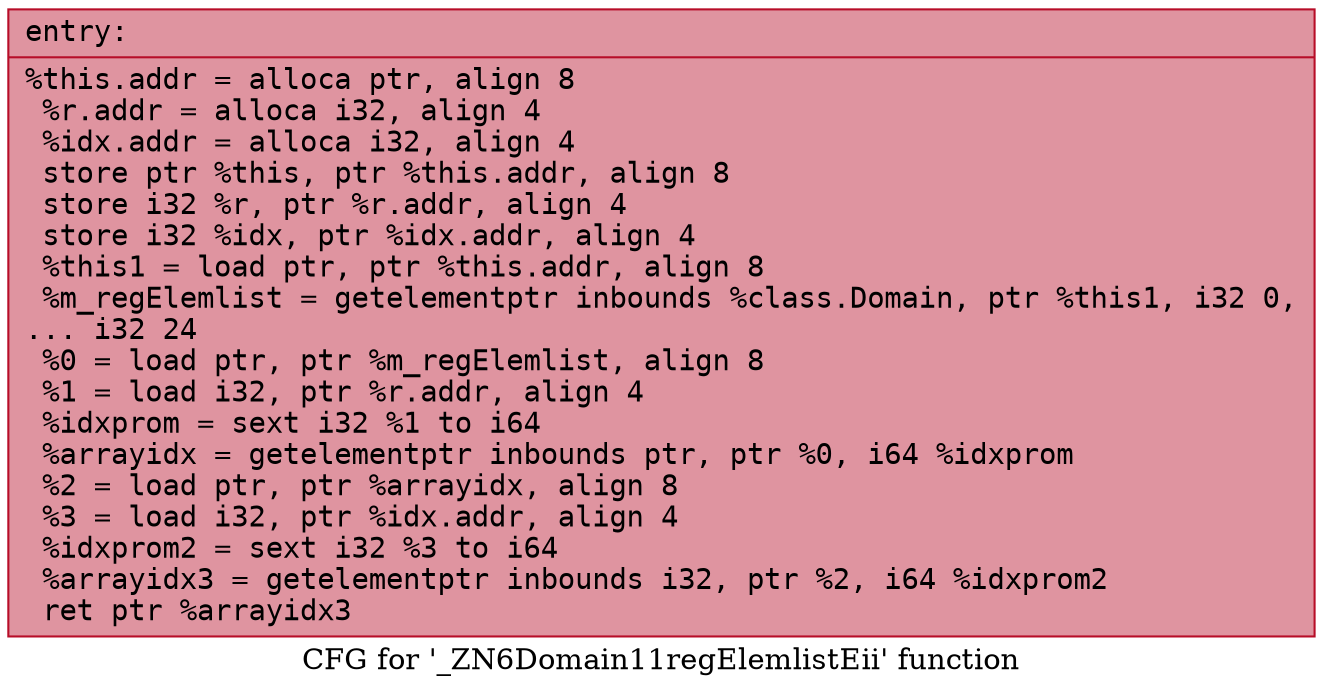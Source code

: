 digraph "CFG for '_ZN6Domain11regElemlistEii' function" {
	label="CFG for '_ZN6Domain11regElemlistEii' function";

	Node0x555f5b0d4020 [shape=record,color="#b70d28ff", style=filled, fillcolor="#b70d2870" fontname="Courier",label="{entry:\l|  %this.addr = alloca ptr, align 8\l  %r.addr = alloca i32, align 4\l  %idx.addr = alloca i32, align 4\l  store ptr %this, ptr %this.addr, align 8\l  store i32 %r, ptr %r.addr, align 4\l  store i32 %idx, ptr %idx.addr, align 4\l  %this1 = load ptr, ptr %this.addr, align 8\l  %m_regElemlist = getelementptr inbounds %class.Domain, ptr %this1, i32 0,\l... i32 24\l  %0 = load ptr, ptr %m_regElemlist, align 8\l  %1 = load i32, ptr %r.addr, align 4\l  %idxprom = sext i32 %1 to i64\l  %arrayidx = getelementptr inbounds ptr, ptr %0, i64 %idxprom\l  %2 = load ptr, ptr %arrayidx, align 8\l  %3 = load i32, ptr %idx.addr, align 4\l  %idxprom2 = sext i32 %3 to i64\l  %arrayidx3 = getelementptr inbounds i32, ptr %2, i64 %idxprom2\l  ret ptr %arrayidx3\l}"];
}
